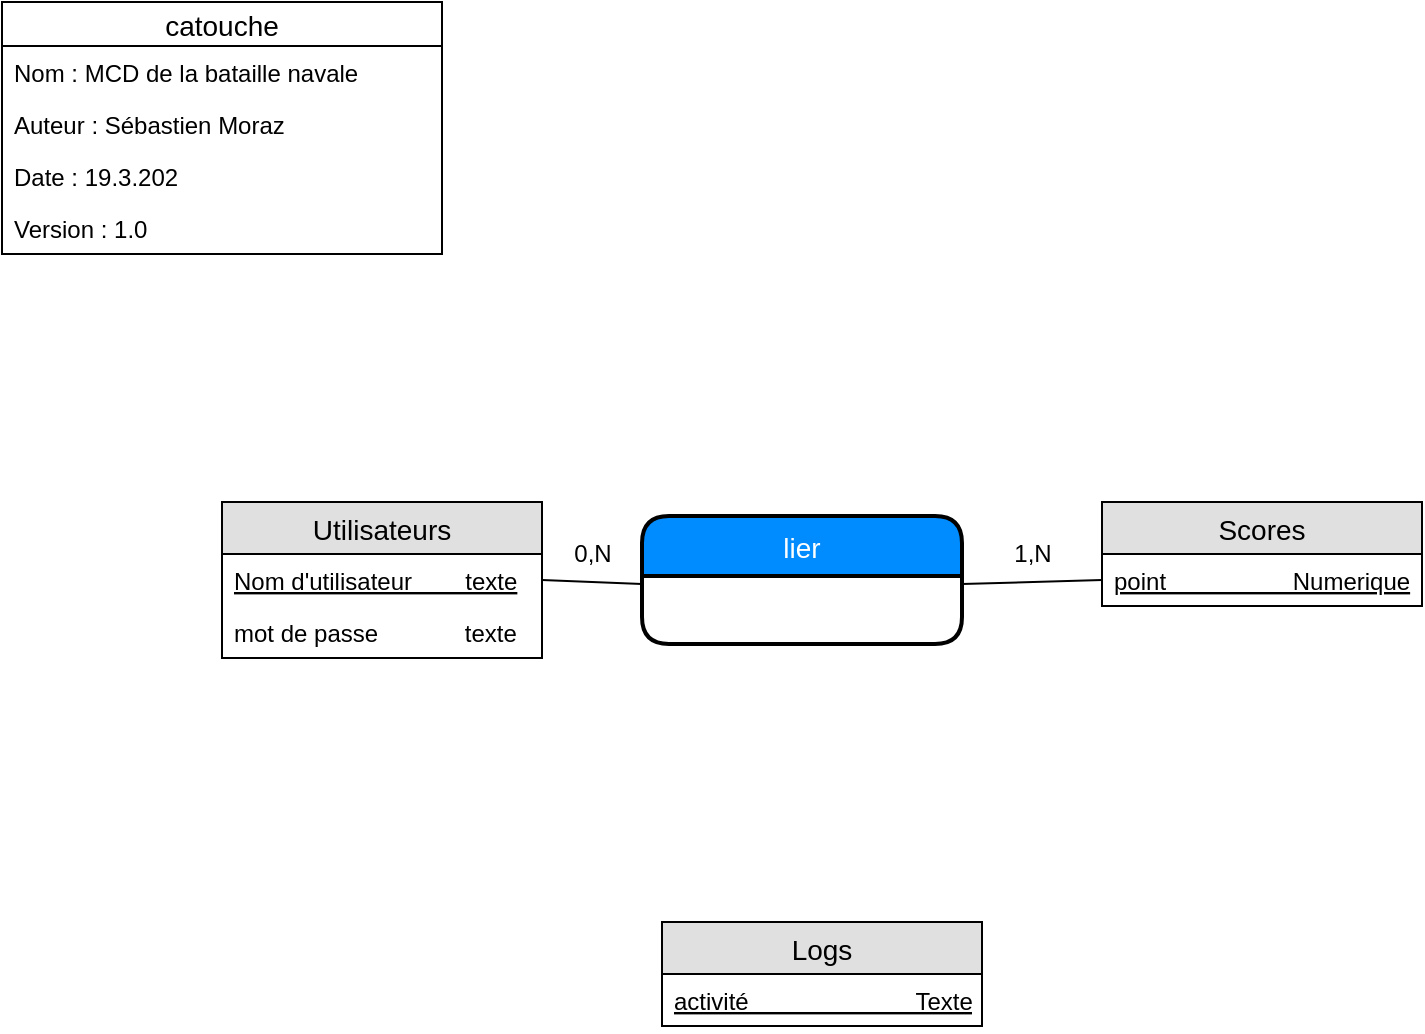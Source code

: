 <mxfile version="12.8.6" type="device"><diagram id="nXoVf_WmWbeFM6_l1fTR" name="Page-1"><mxGraphModel dx="431" dy="754" grid="1" gridSize="10" guides="1" tooltips="1" connect="1" arrows="1" fold="1" page="1" pageScale="1" pageWidth="827" pageHeight="1169" math="0" shadow="0"><root><mxCell id="0"/><mxCell id="1" parent="0"/><mxCell id="W9zypuOkXGFSbSoV9Zst-13" value="Scores" style="swimlane;fontStyle=0;childLayout=stackLayout;horizontal=1;startSize=26;fillColor=#e0e0e0;horizontalStack=0;resizeParent=1;resizeParentMax=0;resizeLast=0;collapsible=1;marginBottom=0;swimlaneFillColor=#ffffff;align=center;fontSize=14;" parent="1" vertex="1"><mxGeometry x="580" y="310" width="160" height="52" as="geometry"/></mxCell><mxCell id="W9zypuOkXGFSbSoV9Zst-14" value="point                   Numerique" style="text;strokeColor=none;fillColor=none;spacingLeft=4;spacingRight=4;overflow=hidden;rotatable=0;points=[[0,0.5],[1,0.5]];portConstraint=eastwest;fontSize=12;fontStyle=4" parent="W9zypuOkXGFSbSoV9Zst-13" vertex="1"><mxGeometry y="26" width="160" height="26" as="geometry"/></mxCell><mxCell id="W9zypuOkXGFSbSoV9Zst-20" value="" style="endArrow=none;html=1;exitX=0;exitY=0.5;exitDx=0;exitDy=0;entryX=1;entryY=0.5;entryDx=0;entryDy=0;" parent="1" target="W9zypuOkXGFSbSoV9Zst-10" edge="1"><mxGeometry width="50" height="50" relative="1" as="geometry"><mxPoint x="350" y="351" as="sourcePoint"/><mxPoint x="440" y="400" as="targetPoint"/></mxGeometry></mxCell><mxCell id="W9zypuOkXGFSbSoV9Zst-9" value="Utilisateurs" style="swimlane;fontStyle=0;childLayout=stackLayout;horizontal=1;startSize=26;fillColor=#e0e0e0;horizontalStack=0;resizeParent=1;resizeParentMax=0;resizeLast=0;collapsible=1;marginBottom=0;swimlaneFillColor=#ffffff;align=center;fontSize=14;" parent="1" vertex="1"><mxGeometry x="140" y="310" width="160" height="78" as="geometry"/></mxCell><mxCell id="W9zypuOkXGFSbSoV9Zst-10" value="Nom d'utilisateur        texte" style="text;strokeColor=none;fillColor=none;spacingLeft=4;spacingRight=4;overflow=hidden;rotatable=0;points=[[0,0.5],[1,0.5]];portConstraint=eastwest;fontSize=12;fontStyle=4" parent="W9zypuOkXGFSbSoV9Zst-9" vertex="1"><mxGeometry y="26" width="160" height="26" as="geometry"/></mxCell><mxCell id="W9zypuOkXGFSbSoV9Zst-11" value="mot de passe             texte" style="text;strokeColor=none;fillColor=none;spacingLeft=4;spacingRight=4;overflow=hidden;rotatable=0;points=[[0,0.5],[1,0.5]];portConstraint=eastwest;fontSize=12;" parent="W9zypuOkXGFSbSoV9Zst-9" vertex="1"><mxGeometry y="52" width="160" height="26" as="geometry"/></mxCell><mxCell id="W9zypuOkXGFSbSoV9Zst-21" value="" style="endArrow=none;html=1;exitX=0;exitY=0.5;exitDx=0;exitDy=0;entryX=1;entryY=0.5;entryDx=0;entryDy=0;" parent="1" source="W9zypuOkXGFSbSoV9Zst-14" edge="1"><mxGeometry width="50" height="50" relative="1" as="geometry"><mxPoint x="390" y="450" as="sourcePoint"/><mxPoint x="510" y="351" as="targetPoint"/></mxGeometry></mxCell><mxCell id="W9zypuOkXGFSbSoV9Zst-18" value="lier" style="swimlane;childLayout=stackLayout;horizontal=1;startSize=30;horizontalStack=0;fillColor=#008cff;fontColor=#FFFFFF;rounded=1;fontSize=14;fontStyle=0;strokeWidth=2;resizeParent=0;resizeLast=1;shadow=0;dashed=0;align=center;" parent="1" vertex="1"><mxGeometry x="350" y="317" width="160" height="64" as="geometry"/></mxCell><mxCell id="W9zypuOkXGFSbSoV9Zst-1" value="Logs" style="swimlane;fontStyle=0;childLayout=stackLayout;horizontal=1;startSize=26;fillColor=#e0e0e0;horizontalStack=0;resizeParent=1;resizeParentMax=0;resizeLast=0;collapsible=1;marginBottom=0;swimlaneFillColor=#ffffff;align=center;fontSize=14;" parent="1" vertex="1"><mxGeometry x="360" y="520" width="160" height="52" as="geometry"/></mxCell><mxCell id="W9zypuOkXGFSbSoV9Zst-2" value="activité                         Texte" style="text;strokeColor=none;fillColor=none;spacingLeft=4;spacingRight=4;overflow=hidden;rotatable=0;points=[[0,0.5],[1,0.5]];portConstraint=eastwest;fontSize=12;fontStyle=4" parent="W9zypuOkXGFSbSoV9Zst-1" vertex="1"><mxGeometry y="26" width="160" height="26" as="geometry"/></mxCell><mxCell id="W9zypuOkXGFSbSoV9Zst-22" value="0,N" style="text;html=1;align=center;verticalAlign=middle;resizable=0;points=[];autosize=1;" parent="1" vertex="1"><mxGeometry x="310" y="326" width="30" height="20" as="geometry"/></mxCell><mxCell id="W9zypuOkXGFSbSoV9Zst-23" value="1,N" style="text;html=1;align=center;verticalAlign=middle;resizable=0;points=[];autosize=1;" parent="1" vertex="1"><mxGeometry x="530" y="326" width="30" height="20" as="geometry"/></mxCell><mxCell id="aPQTzvRfcyVthavSfSre-1" value="catouche" style="swimlane;fontStyle=0;childLayout=stackLayout;horizontal=1;startSize=22;fillColor=none;horizontalStack=0;resizeParent=1;resizeParentMax=0;resizeLast=0;collapsible=1;marginBottom=0;swimlaneFillColor=#ffffff;align=center;fontSize=14;" vertex="1" parent="1"><mxGeometry x="30" y="60" width="220" height="126" as="geometry"/></mxCell><mxCell id="aPQTzvRfcyVthavSfSre-2" value="Nom : MCD de la bataille navale" style="text;strokeColor=none;fillColor=none;spacingLeft=4;spacingRight=4;overflow=hidden;rotatable=0;points=[[0,0.5],[1,0.5]];portConstraint=eastwest;fontSize=12;" vertex="1" parent="aPQTzvRfcyVthavSfSre-1"><mxGeometry y="22" width="220" height="26" as="geometry"/></mxCell><mxCell id="aPQTzvRfcyVthavSfSre-3" value="Auteur : Sébastien Moraz" style="text;strokeColor=none;fillColor=none;spacingLeft=4;spacingRight=4;overflow=hidden;rotatable=0;points=[[0,0.5],[1,0.5]];portConstraint=eastwest;fontSize=12;" vertex="1" parent="aPQTzvRfcyVthavSfSre-1"><mxGeometry y="48" width="220" height="26" as="geometry"/></mxCell><mxCell id="aPQTzvRfcyVthavSfSre-4" value="Date : 19.3.202" style="text;strokeColor=none;fillColor=none;spacingLeft=4;spacingRight=4;overflow=hidden;rotatable=0;points=[[0,0.5],[1,0.5]];portConstraint=eastwest;fontSize=12;" vertex="1" parent="aPQTzvRfcyVthavSfSre-1"><mxGeometry y="74" width="220" height="26" as="geometry"/></mxCell><mxCell id="aPQTzvRfcyVthavSfSre-5" value="Version : 1.0" style="text;strokeColor=none;fillColor=none;spacingLeft=4;spacingRight=4;overflow=hidden;rotatable=0;points=[[0,0.5],[1,0.5]];portConstraint=eastwest;fontSize=12;" vertex="1" parent="aPQTzvRfcyVthavSfSre-1"><mxGeometry y="100" width="220" height="26" as="geometry"/></mxCell></root></mxGraphModel></diagram></mxfile>